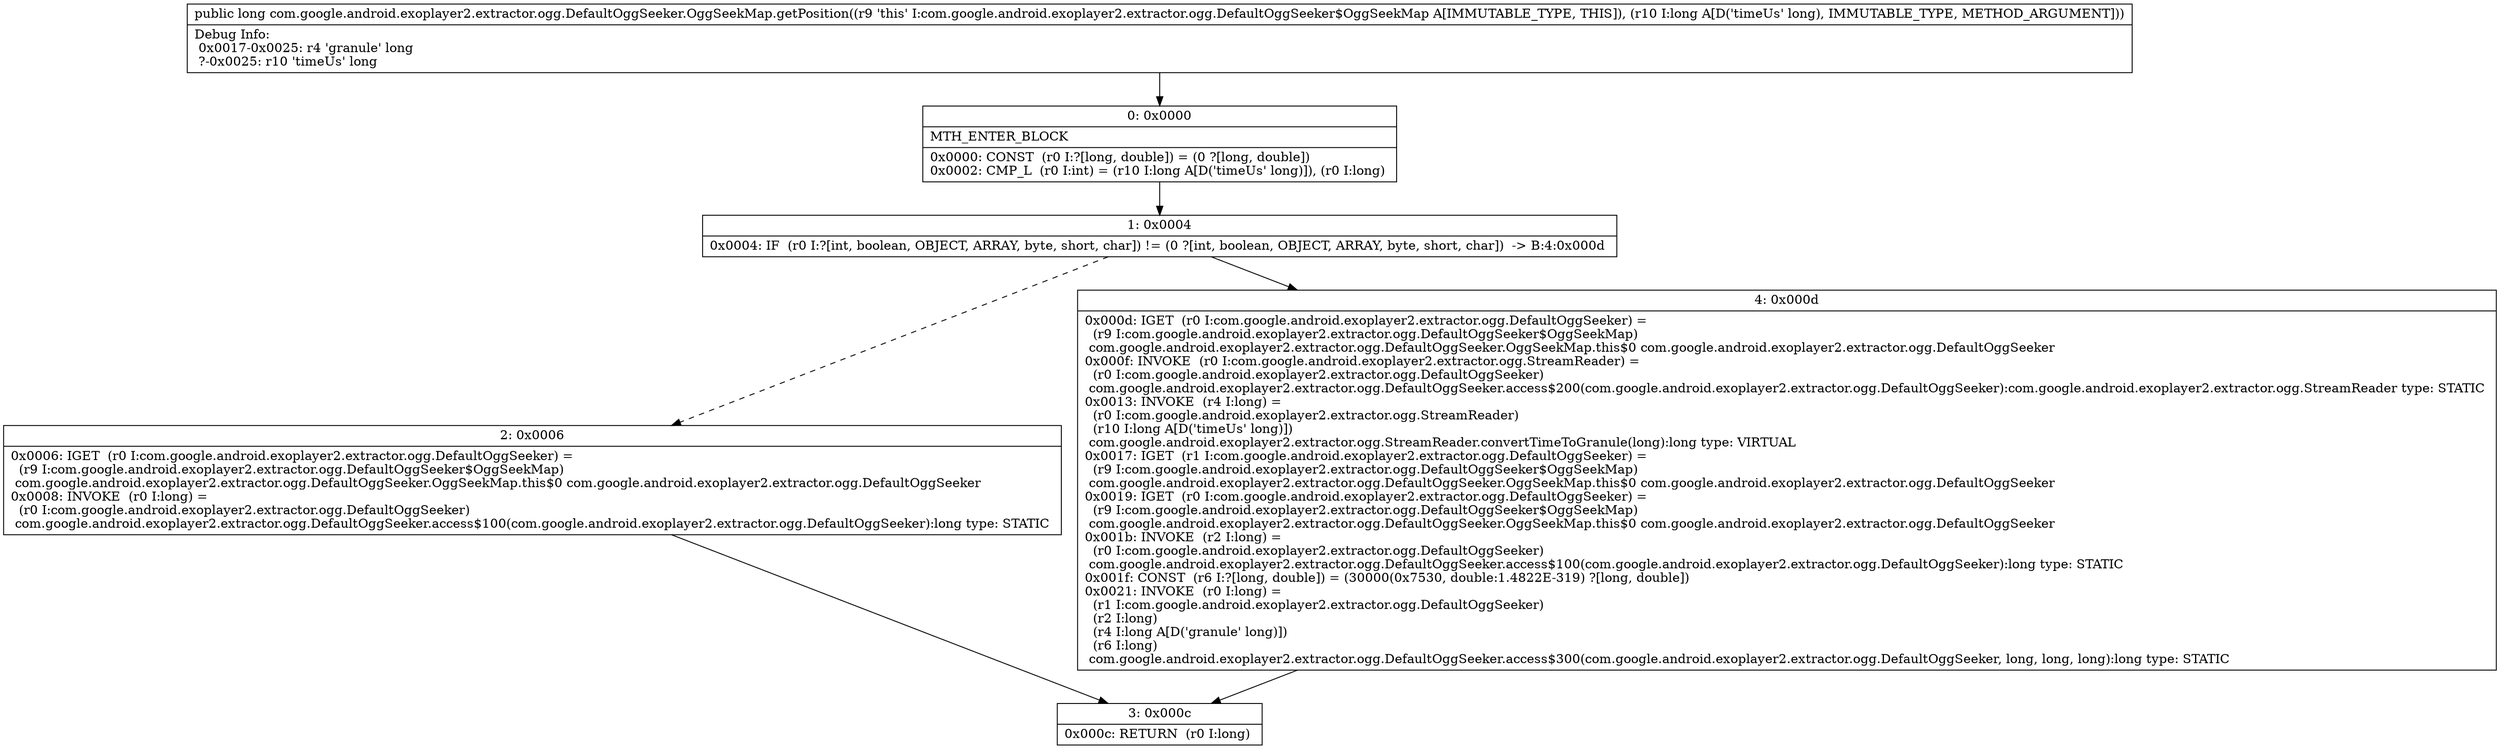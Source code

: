 digraph "CFG forcom.google.android.exoplayer2.extractor.ogg.DefaultOggSeeker.OggSeekMap.getPosition(J)J" {
Node_0 [shape=record,label="{0\:\ 0x0000|MTH_ENTER_BLOCK\l|0x0000: CONST  (r0 I:?[long, double]) = (0 ?[long, double]) \l0x0002: CMP_L  (r0 I:int) = (r10 I:long A[D('timeUs' long)]), (r0 I:long) \l}"];
Node_1 [shape=record,label="{1\:\ 0x0004|0x0004: IF  (r0 I:?[int, boolean, OBJECT, ARRAY, byte, short, char]) != (0 ?[int, boolean, OBJECT, ARRAY, byte, short, char])  \-\> B:4:0x000d \l}"];
Node_2 [shape=record,label="{2\:\ 0x0006|0x0006: IGET  (r0 I:com.google.android.exoplayer2.extractor.ogg.DefaultOggSeeker) = \l  (r9 I:com.google.android.exoplayer2.extractor.ogg.DefaultOggSeeker$OggSeekMap)\l com.google.android.exoplayer2.extractor.ogg.DefaultOggSeeker.OggSeekMap.this$0 com.google.android.exoplayer2.extractor.ogg.DefaultOggSeeker \l0x0008: INVOKE  (r0 I:long) = \l  (r0 I:com.google.android.exoplayer2.extractor.ogg.DefaultOggSeeker)\l com.google.android.exoplayer2.extractor.ogg.DefaultOggSeeker.access$100(com.google.android.exoplayer2.extractor.ogg.DefaultOggSeeker):long type: STATIC \l}"];
Node_3 [shape=record,label="{3\:\ 0x000c|0x000c: RETURN  (r0 I:long) \l}"];
Node_4 [shape=record,label="{4\:\ 0x000d|0x000d: IGET  (r0 I:com.google.android.exoplayer2.extractor.ogg.DefaultOggSeeker) = \l  (r9 I:com.google.android.exoplayer2.extractor.ogg.DefaultOggSeeker$OggSeekMap)\l com.google.android.exoplayer2.extractor.ogg.DefaultOggSeeker.OggSeekMap.this$0 com.google.android.exoplayer2.extractor.ogg.DefaultOggSeeker \l0x000f: INVOKE  (r0 I:com.google.android.exoplayer2.extractor.ogg.StreamReader) = \l  (r0 I:com.google.android.exoplayer2.extractor.ogg.DefaultOggSeeker)\l com.google.android.exoplayer2.extractor.ogg.DefaultOggSeeker.access$200(com.google.android.exoplayer2.extractor.ogg.DefaultOggSeeker):com.google.android.exoplayer2.extractor.ogg.StreamReader type: STATIC \l0x0013: INVOKE  (r4 I:long) = \l  (r0 I:com.google.android.exoplayer2.extractor.ogg.StreamReader)\l  (r10 I:long A[D('timeUs' long)])\l com.google.android.exoplayer2.extractor.ogg.StreamReader.convertTimeToGranule(long):long type: VIRTUAL \l0x0017: IGET  (r1 I:com.google.android.exoplayer2.extractor.ogg.DefaultOggSeeker) = \l  (r9 I:com.google.android.exoplayer2.extractor.ogg.DefaultOggSeeker$OggSeekMap)\l com.google.android.exoplayer2.extractor.ogg.DefaultOggSeeker.OggSeekMap.this$0 com.google.android.exoplayer2.extractor.ogg.DefaultOggSeeker \l0x0019: IGET  (r0 I:com.google.android.exoplayer2.extractor.ogg.DefaultOggSeeker) = \l  (r9 I:com.google.android.exoplayer2.extractor.ogg.DefaultOggSeeker$OggSeekMap)\l com.google.android.exoplayer2.extractor.ogg.DefaultOggSeeker.OggSeekMap.this$0 com.google.android.exoplayer2.extractor.ogg.DefaultOggSeeker \l0x001b: INVOKE  (r2 I:long) = \l  (r0 I:com.google.android.exoplayer2.extractor.ogg.DefaultOggSeeker)\l com.google.android.exoplayer2.extractor.ogg.DefaultOggSeeker.access$100(com.google.android.exoplayer2.extractor.ogg.DefaultOggSeeker):long type: STATIC \l0x001f: CONST  (r6 I:?[long, double]) = (30000(0x7530, double:1.4822E\-319) ?[long, double]) \l0x0021: INVOKE  (r0 I:long) = \l  (r1 I:com.google.android.exoplayer2.extractor.ogg.DefaultOggSeeker)\l  (r2 I:long)\l  (r4 I:long A[D('granule' long)])\l  (r6 I:long)\l com.google.android.exoplayer2.extractor.ogg.DefaultOggSeeker.access$300(com.google.android.exoplayer2.extractor.ogg.DefaultOggSeeker, long, long, long):long type: STATIC \l}"];
MethodNode[shape=record,label="{public long com.google.android.exoplayer2.extractor.ogg.DefaultOggSeeker.OggSeekMap.getPosition((r9 'this' I:com.google.android.exoplayer2.extractor.ogg.DefaultOggSeeker$OggSeekMap A[IMMUTABLE_TYPE, THIS]), (r10 I:long A[D('timeUs' long), IMMUTABLE_TYPE, METHOD_ARGUMENT]))  | Debug Info:\l  0x0017\-0x0025: r4 'granule' long\l  ?\-0x0025: r10 'timeUs' long\l}"];
MethodNode -> Node_0;
Node_0 -> Node_1;
Node_1 -> Node_2[style=dashed];
Node_1 -> Node_4;
Node_2 -> Node_3;
Node_4 -> Node_3;
}

